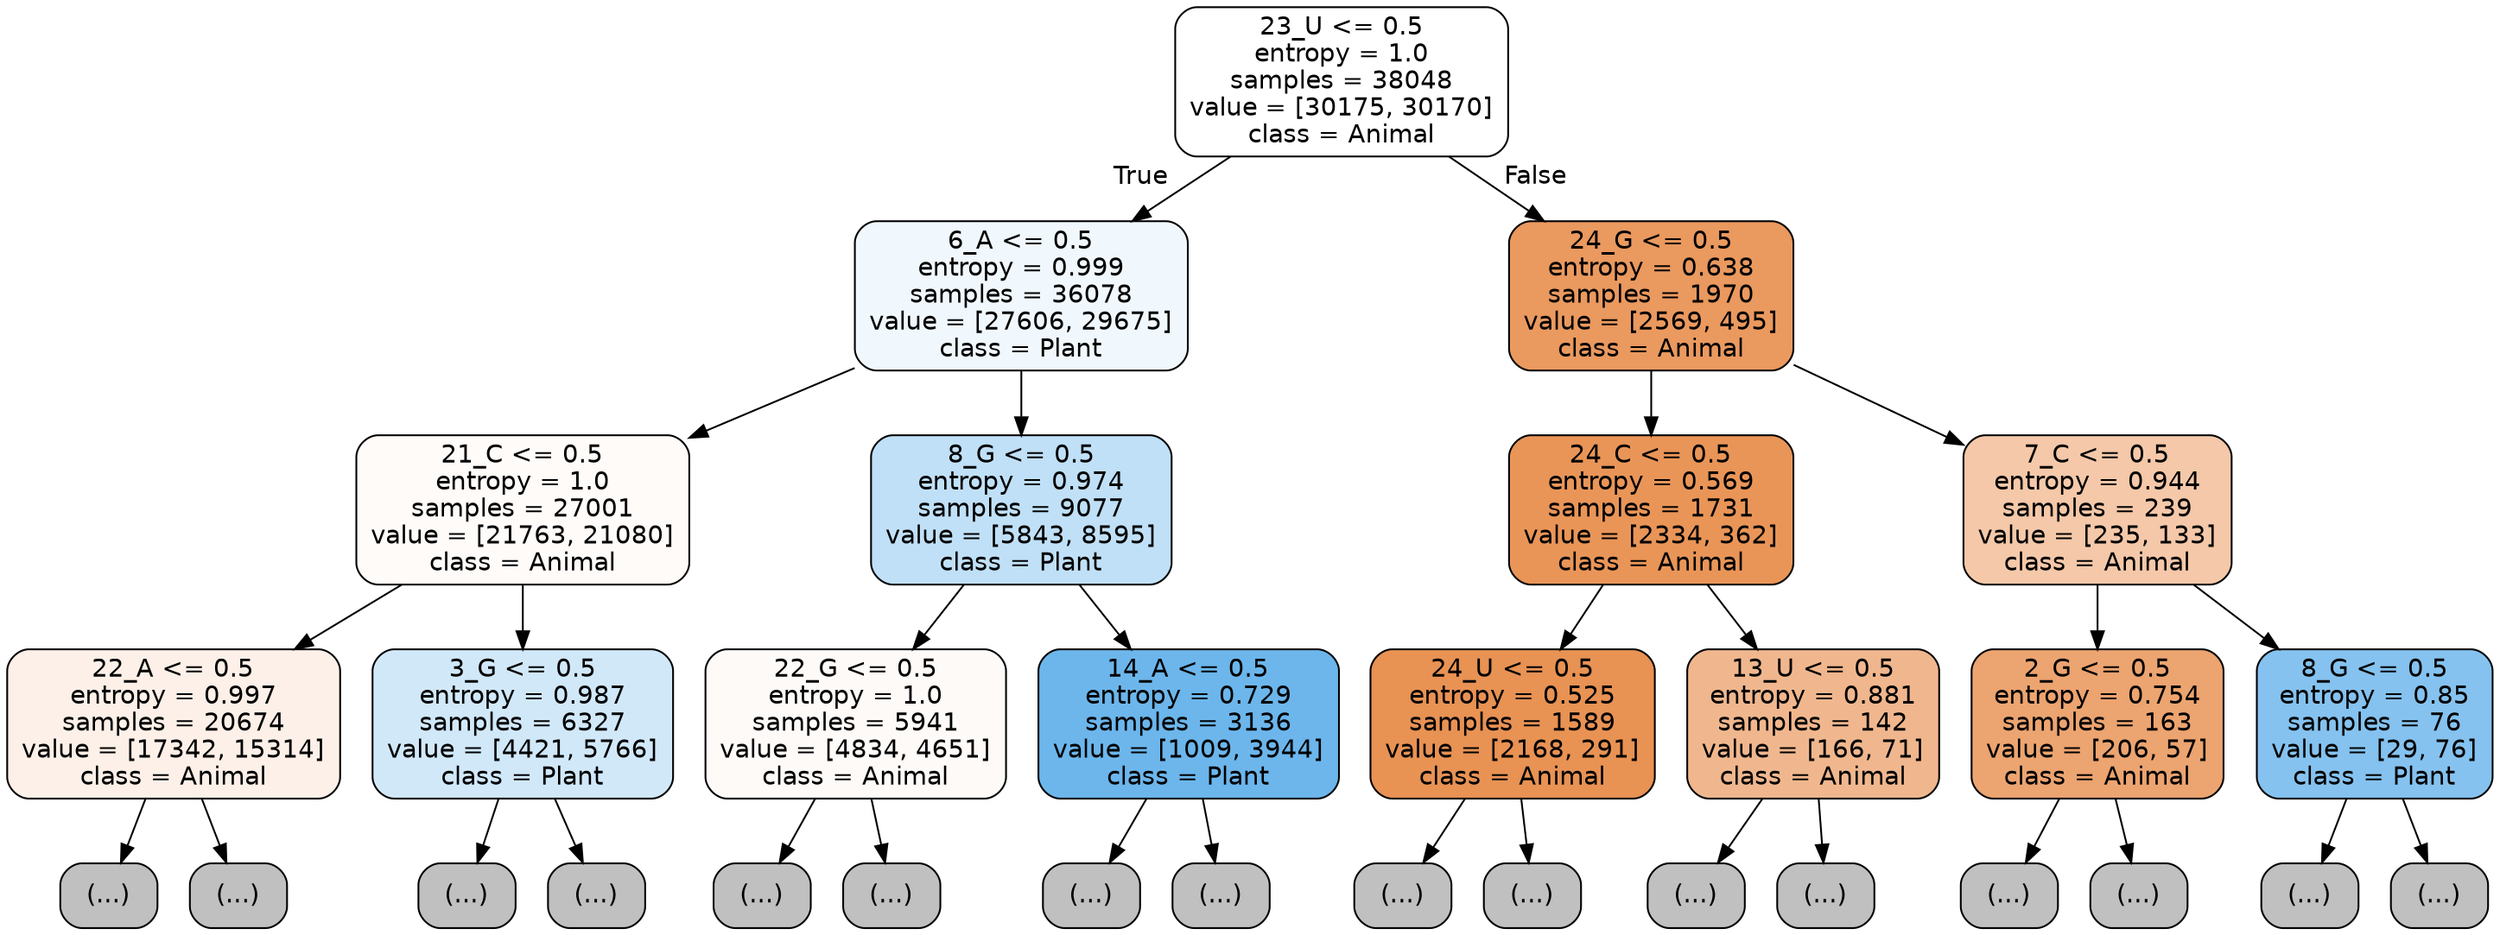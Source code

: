 digraph Tree {
node [shape=box, style="filled, rounded", color="black", fontname="helvetica"] ;
edge [fontname="helvetica"] ;
0 [label="23_U <= 0.5\nentropy = 1.0\nsamples = 38048\nvalue = [30175, 30170]\nclass = Animal", fillcolor="#ffffff"] ;
1 [label="6_A <= 0.5\nentropy = 0.999\nsamples = 36078\nvalue = [27606, 29675]\nclass = Plant", fillcolor="#f1f8fd"] ;
0 -> 1 [labeldistance=2.5, labelangle=45, headlabel="True"] ;
2 [label="21_C <= 0.5\nentropy = 1.0\nsamples = 27001\nvalue = [21763, 21080]\nclass = Animal", fillcolor="#fefbf9"] ;
1 -> 2 ;
3 [label="22_A <= 0.5\nentropy = 0.997\nsamples = 20674\nvalue = [17342, 15314]\nclass = Animal", fillcolor="#fcf0e8"] ;
2 -> 3 ;
4 [label="(...)", fillcolor="#C0C0C0"] ;
3 -> 4 ;
8595 [label="(...)", fillcolor="#C0C0C0"] ;
3 -> 8595 ;
9616 [label="3_G <= 0.5\nentropy = 0.987\nsamples = 6327\nvalue = [4421, 5766]\nclass = Plant", fillcolor="#d1e8f9"] ;
2 -> 9616 ;
9617 [label="(...)", fillcolor="#C0C0C0"] ;
9616 -> 9617 ;
11494 [label="(...)", fillcolor="#C0C0C0"] ;
9616 -> 11494 ;
12227 [label="8_G <= 0.5\nentropy = 0.974\nsamples = 9077\nvalue = [5843, 8595]\nclass = Plant", fillcolor="#c0e0f7"] ;
1 -> 12227 ;
12228 [label="22_G <= 0.5\nentropy = 1.0\nsamples = 5941\nvalue = [4834, 4651]\nclass = Animal", fillcolor="#fefaf8"] ;
12227 -> 12228 ;
12229 [label="(...)", fillcolor="#C0C0C0"] ;
12228 -> 12229 ;
14740 [label="(...)", fillcolor="#C0C0C0"] ;
12228 -> 14740 ;
14985 [label="14_A <= 0.5\nentropy = 0.729\nsamples = 3136\nvalue = [1009, 3944]\nclass = Plant", fillcolor="#6cb6ec"] ;
12227 -> 14985 ;
14986 [label="(...)", fillcolor="#C0C0C0"] ;
14985 -> 14986 ;
15745 [label="(...)", fillcolor="#C0C0C0"] ;
14985 -> 15745 ;
16014 [label="24_G <= 0.5\nentropy = 0.638\nsamples = 1970\nvalue = [2569, 495]\nclass = Animal", fillcolor="#ea995f"] ;
0 -> 16014 [labeldistance=2.5, labelangle=-45, headlabel="False"] ;
16015 [label="24_C <= 0.5\nentropy = 0.569\nsamples = 1731\nvalue = [2334, 362]\nclass = Animal", fillcolor="#e99558"] ;
16014 -> 16015 ;
16016 [label="24_U <= 0.5\nentropy = 0.525\nsamples = 1589\nvalue = [2168, 291]\nclass = Animal", fillcolor="#e89254"] ;
16015 -> 16016 ;
16017 [label="(...)", fillcolor="#C0C0C0"] ;
16016 -> 16017 ;
16460 [label="(...)", fillcolor="#C0C0C0"] ;
16016 -> 16460 ;
16567 [label="13_U <= 0.5\nentropy = 0.881\nsamples = 142\nvalue = [166, 71]\nclass = Animal", fillcolor="#f0b78e"] ;
16015 -> 16567 ;
16568 [label="(...)", fillcolor="#C0C0C0"] ;
16567 -> 16568 ;
16633 [label="(...)", fillcolor="#C0C0C0"] ;
16567 -> 16633 ;
16654 [label="7_C <= 0.5\nentropy = 0.944\nsamples = 239\nvalue = [235, 133]\nclass = Animal", fillcolor="#f4c8a9"] ;
16014 -> 16654 ;
16655 [label="2_G <= 0.5\nentropy = 0.754\nsamples = 163\nvalue = [206, 57]\nclass = Animal", fillcolor="#eca470"] ;
16654 -> 16655 ;
16656 [label="(...)", fillcolor="#C0C0C0"] ;
16655 -> 16656 ;
16713 [label="(...)", fillcolor="#C0C0C0"] ;
16655 -> 16713 ;
16734 [label="8_G <= 0.5\nentropy = 0.85\nsamples = 76\nvalue = [29, 76]\nclass = Plant", fillcolor="#85c2ef"] ;
16654 -> 16734 ;
16735 [label="(...)", fillcolor="#C0C0C0"] ;
16734 -> 16735 ;
16754 [label="(...)", fillcolor="#C0C0C0"] ;
16734 -> 16754 ;
}
